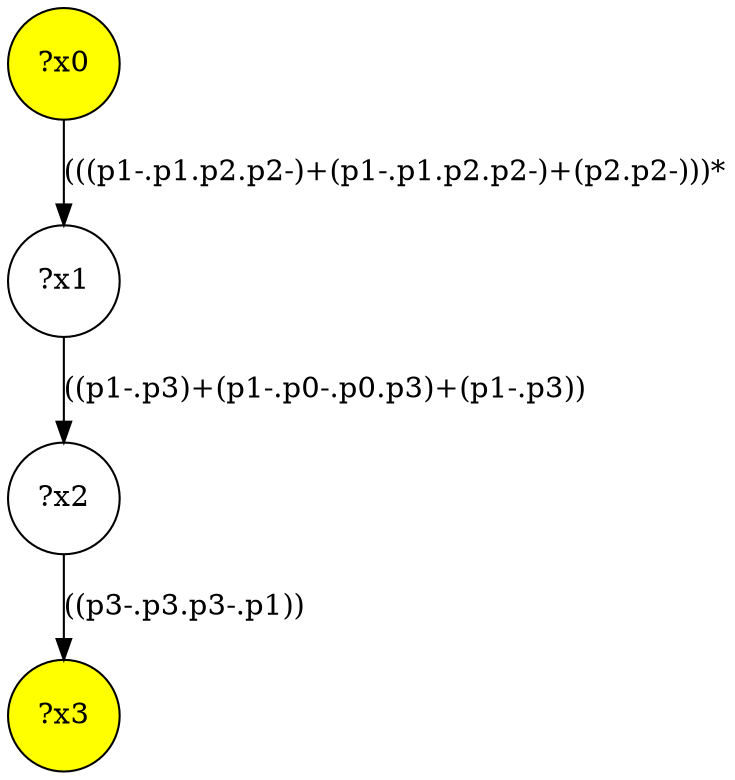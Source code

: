 digraph g {
	x0 [fillcolor="yellow", style="filled," shape=circle, label="?x0"];
	x3 [fillcolor="yellow", style="filled," shape=circle, label="?x3"];
	x1 [shape=circle, label="?x1"];
x0 -> x1[label="(((p1-.p1.p2.p2-)+(p1-.p1.p2.p2-)+(p2.p2-)))*"]	x2 [shape=circle, label="?x2"];
x1 -> x2[label="((p1-.p3)+(p1-.p0-.p0.p3)+(p1-.p3))"]x2 -> x3[label="((p3-.p3.p3-.p1))"]}
